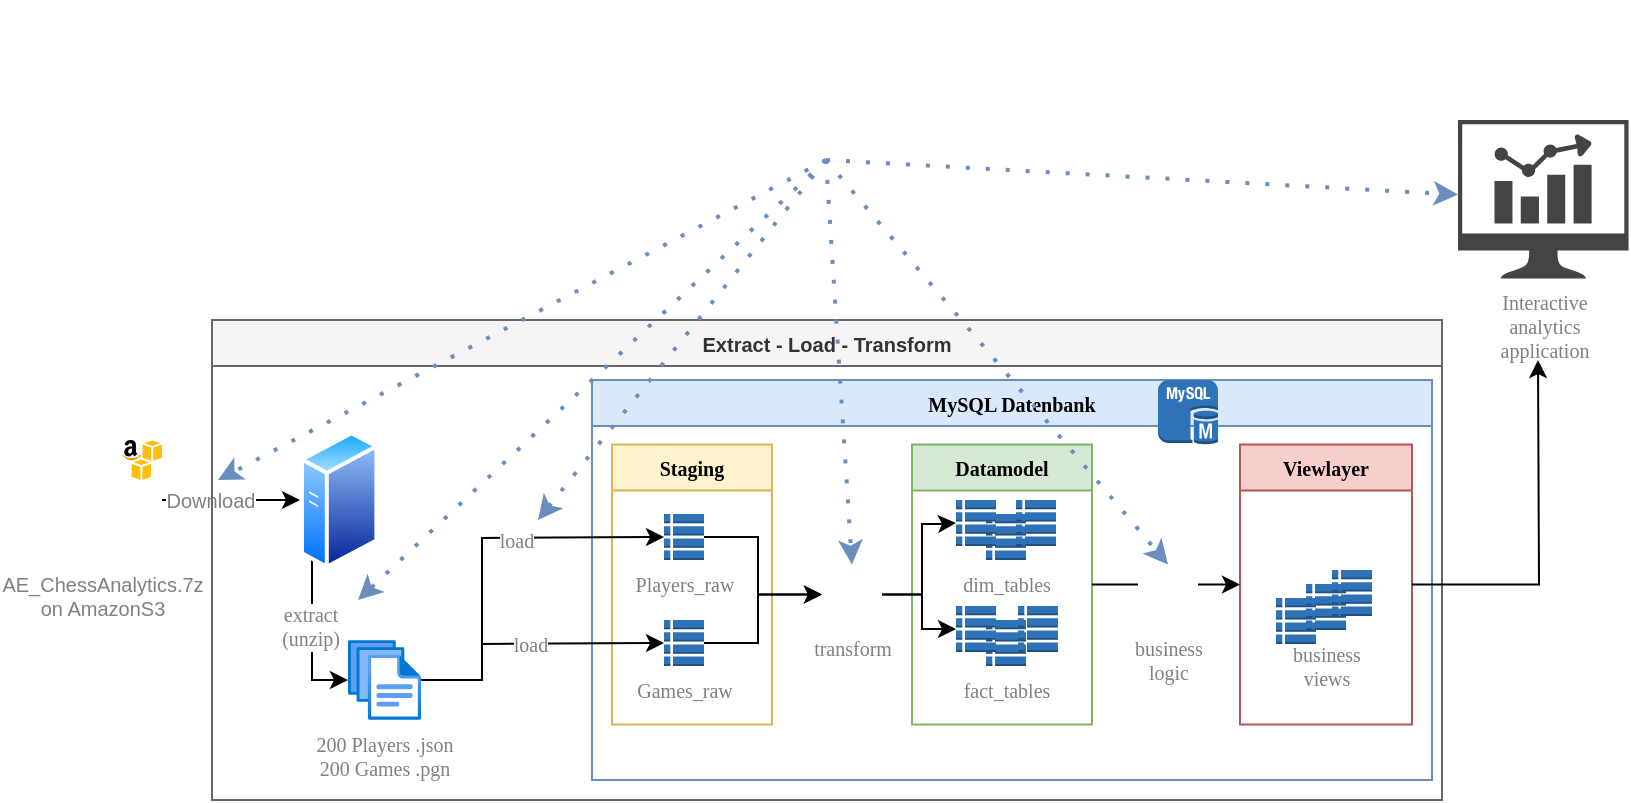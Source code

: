 <mxfile version="20.8.13" type="device"><diagram name="Seite-1" id="6GuAqMQ1DaozZZ9TovFF"><mxGraphModel dx="1195" dy="622" grid="1" gridSize="10" guides="1" tooltips="1" connect="1" arrows="1" fold="1" page="1" pageScale="1" pageWidth="827" pageHeight="1169" math="0" shadow="0"><root><mxCell id="0"/><mxCell id="1" parent="0"/><mxCell id="sethKRfnoqNw2Y0_vt0L-10" value="" style="edgeStyle=orthogonalEdgeStyle;rounded=0;orthogonalLoop=1;jettySize=auto;html=1;fontColor=#808080;" edge="1" parent="1" source="sethKRfnoqNw2Y0_vt0L-2" target="sethKRfnoqNw2Y0_vt0L-9"><mxGeometry relative="1" as="geometry"/></mxCell><mxCell id="sethKRfnoqNw2Y0_vt0L-11" value="Download" style="edgeLabel;html=1;align=center;verticalAlign=middle;resizable=0;points=[];fontColor=#808080;fontSize=10;" vertex="1" connectable="0" parent="sethKRfnoqNw2Y0_vt0L-10"><mxGeometry x="-0.309" relative="1" as="geometry"><mxPoint as="offset"/></mxGeometry></mxCell><mxCell id="sethKRfnoqNw2Y0_vt0L-2" value="&lt;div style=&quot;font-size: 10px;&quot;&gt;AE_ChessAnalytics.7z &lt;br style=&quot;font-size: 10px;&quot;&gt;&lt;/div&gt;&lt;div style=&quot;font-size: 10px;&quot;&gt;on AmazonS3&lt;br style=&quot;font-size: 10px;&quot;&gt;&lt;/div&gt;" style="shape=image;html=1;verticalAlign=top;verticalLabelPosition=bottom;labelBackgroundColor=#ffffff;imageAspect=0;aspect=fixed;image=https://cdn2.iconfinder.com/data/icons/crystalproject/128x128/mimetypes/zip.png;fontColor=#808080;fontSize=10;" vertex="1" parent="1"><mxGeometry x="22" y="330" width="60" height="60" as="geometry"/></mxCell><mxCell id="sethKRfnoqNw2Y0_vt0L-1" value="" style="dashed=0;outlineConnect=0;html=1;align=center;labelPosition=center;verticalLabelPosition=bottom;verticalAlign=top;shape=mxgraph.weblogos.aws_s3" vertex="1" parent="1"><mxGeometry x="62" y="330" width="20" height="20" as="geometry"/></mxCell><mxCell id="sethKRfnoqNw2Y0_vt0L-7" value="Extract - Load - Transform" style="swimlane;whiteSpace=wrap;html=1;fontColor=#333333;fontSize=10;fillColor=#f5f5f5;strokeColor=#666666;" vertex="1" parent="1"><mxGeometry x="107" y="270" width="615" height="240" as="geometry"/></mxCell><mxCell id="sethKRfnoqNw2Y0_vt0L-14" value="" style="edgeStyle=orthogonalEdgeStyle;rounded=0;orthogonalLoop=1;jettySize=auto;html=1;fontFamily=Tahoma;fontSize=11;fontColor=#808080;" edge="1" parent="sethKRfnoqNw2Y0_vt0L-7" source="sethKRfnoqNw2Y0_vt0L-9" target="sethKRfnoqNw2Y0_vt0L-13"><mxGeometry relative="1" as="geometry"><Array as="points"><mxPoint x="50" y="180"/></Array></mxGeometry></mxCell><mxCell id="sethKRfnoqNw2Y0_vt0L-15" value="&lt;div style=&quot;font-size: 10px;&quot;&gt;extract&lt;/div&gt;&lt;div style=&quot;font-size: 10px;&quot;&gt;(unzip)&lt;br style=&quot;font-size: 10px;&quot;&gt;&lt;/div&gt;" style="edgeLabel;html=1;align=center;verticalAlign=middle;resizable=0;points=[];fontSize=10;fontFamily=Tahoma;fontColor=#808080;" vertex="1" connectable="0" parent="sethKRfnoqNw2Y0_vt0L-14"><mxGeometry x="-0.084" y="-1" relative="1" as="geometry"><mxPoint as="offset"/></mxGeometry></mxCell><mxCell id="sethKRfnoqNw2Y0_vt0L-9" value="" style="aspect=fixed;perimeter=ellipsePerimeter;html=1;align=center;shadow=0;dashed=0;spacingTop=3;image;image=img/lib/active_directory/generic_server.svg;fontColor=#808080;" vertex="1" parent="sethKRfnoqNw2Y0_vt0L-7"><mxGeometry x="44" y="55" width="39.2" height="70" as="geometry"/></mxCell><mxCell id="sethKRfnoqNw2Y0_vt0L-13" value="&lt;div style=&quot;font-size: 10px;&quot;&gt;200 Players .json&lt;/div&gt;&lt;div style=&quot;font-size: 10px;&quot;&gt;200 Games .pgn&lt;/div&gt;" style="aspect=fixed;html=1;points=[];align=center;image;fontSize=10;image=img/lib/azure2/general/Files.svg;fontFamily=Tahoma;fontColor=#808080;" vertex="1" parent="sethKRfnoqNw2Y0_vt0L-7"><mxGeometry x="68" y="160" width="36.57" height="40" as="geometry"/></mxCell><mxCell id="sethKRfnoqNw2Y0_vt0L-17" value="MySQL Datenbank" style="swimlane;whiteSpace=wrap;html=1;fontFamily=Tahoma;fontSize=10;fillColor=#dae8fc;strokeColor=#6c8ebf;" vertex="1" parent="sethKRfnoqNw2Y0_vt0L-7"><mxGeometry x="190" y="30" width="420" height="200" as="geometry"/></mxCell><mxCell id="sethKRfnoqNw2Y0_vt0L-18" value="" style="outlineConnect=0;dashed=0;verticalLabelPosition=bottom;verticalAlign=top;align=center;html=1;shape=mxgraph.aws3.mysql_db_instance;fillColor=#2E73B8;gradientColor=none;fontFamily=Tahoma;fontSize=10;fontColor=#808080;" vertex="1" parent="sethKRfnoqNw2Y0_vt0L-17"><mxGeometry x="283" width="30" height="32.25" as="geometry"/></mxCell><mxCell id="sethKRfnoqNw2Y0_vt0L-19" value="Staging" style="swimlane;whiteSpace=wrap;html=1;fontFamily=Tahoma;fontSize=10;fillColor=#fff2cc;strokeColor=#d6b656;" vertex="1" parent="sethKRfnoqNw2Y0_vt0L-17"><mxGeometry x="10" y="32.25" width="80" height="140" as="geometry"/></mxCell><mxCell id="sethKRfnoqNw2Y0_vt0L-23" value="Players_raw" style="outlineConnect=0;dashed=0;verticalLabelPosition=bottom;verticalAlign=top;align=center;html=1;shape=mxgraph.aws3.table;fillColor=#2E73B8;gradientColor=none;fontFamily=Tahoma;fontSize=10;fontColor=#808080;" vertex="1" parent="sethKRfnoqNw2Y0_vt0L-19"><mxGeometry x="26" y="34.75" width="20" height="23" as="geometry"/></mxCell><mxCell id="sethKRfnoqNw2Y0_vt0L-24" value="Games_raw" style="outlineConnect=0;dashed=0;verticalLabelPosition=bottom;verticalAlign=top;align=center;html=1;shape=mxgraph.aws3.table;fillColor=#2E73B8;gradientColor=none;fontFamily=Tahoma;fontSize=10;fontColor=#808080;" vertex="1" parent="sethKRfnoqNw2Y0_vt0L-19"><mxGeometry x="26" y="87.75" width="20" height="23" as="geometry"/></mxCell><mxCell id="sethKRfnoqNw2Y0_vt0L-20" value="Datamodel" style="swimlane;whiteSpace=wrap;html=1;fontFamily=Tahoma;fontSize=10;fillColor=#d5e8d4;strokeColor=#82b366;" vertex="1" parent="sethKRfnoqNw2Y0_vt0L-17"><mxGeometry x="160" y="32.25" width="90" height="140" as="geometry"/></mxCell><mxCell id="sethKRfnoqNw2Y0_vt0L-38" value="dim_tables" style="outlineConnect=0;dashed=0;verticalLabelPosition=bottom;verticalAlign=top;align=center;html=1;shape=mxgraph.aws3.table;fillColor=#2E73B8;gradientColor=none;fontFamily=Tahoma;fontSize=10;fontColor=#808080;" vertex="1" parent="sethKRfnoqNw2Y0_vt0L-20"><mxGeometry x="37" y="34.75" width="20" height="23" as="geometry"/></mxCell><mxCell id="sethKRfnoqNw2Y0_vt0L-39" value="&lt;div&gt;&lt;br&gt;&lt;/div&gt;" style="outlineConnect=0;dashed=0;verticalLabelPosition=bottom;verticalAlign=top;align=center;html=1;shape=mxgraph.aws3.table;fillColor=#2E73B8;gradientColor=none;fontFamily=Tahoma;fontSize=10;fontColor=#808080;" vertex="1" parent="sethKRfnoqNw2Y0_vt0L-20"><mxGeometry x="52" y="27.75" width="20" height="23" as="geometry"/></mxCell><mxCell id="sethKRfnoqNw2Y0_vt0L-40" value="&lt;div&gt;&lt;br&gt;&lt;/div&gt;" style="outlineConnect=0;dashed=0;verticalLabelPosition=bottom;verticalAlign=top;align=center;html=1;shape=mxgraph.aws3.table;fillColor=#2E73B8;gradientColor=none;fontFamily=Tahoma;fontSize=10;fontColor=#808080;" vertex="1" parent="sethKRfnoqNw2Y0_vt0L-20"><mxGeometry x="22" y="27.75" width="20" height="23" as="geometry"/></mxCell><mxCell id="sethKRfnoqNw2Y0_vt0L-41" value="fact_tables" style="outlineConnect=0;dashed=0;verticalLabelPosition=bottom;verticalAlign=top;align=center;html=1;shape=mxgraph.aws3.table;fillColor=#2E73B8;gradientColor=none;fontFamily=Tahoma;fontSize=10;fontColor=#808080;" vertex="1" parent="sethKRfnoqNw2Y0_vt0L-20"><mxGeometry x="37" y="87.75" width="20" height="23" as="geometry"/></mxCell><mxCell id="sethKRfnoqNw2Y0_vt0L-21" value="Viewlayer" style="swimlane;whiteSpace=wrap;html=1;fontFamily=Tahoma;fontSize=10;fillColor=#f8cecc;strokeColor=#b85450;" vertex="1" parent="sethKRfnoqNw2Y0_vt0L-17"><mxGeometry x="324" y="32.25" width="86" height="140" as="geometry"/></mxCell><mxCell id="sethKRfnoqNw2Y0_vt0L-54" value="&lt;div&gt;&lt;br&gt;&lt;/div&gt;" style="outlineConnect=0;dashed=0;verticalLabelPosition=bottom;verticalAlign=top;align=center;html=1;shape=mxgraph.aws3.table;fillColor=#2E73B8;gradientColor=none;fontFamily=Tahoma;fontSize=10;fontColor=#808080;" vertex="1" parent="sethKRfnoqNw2Y0_vt0L-21"><mxGeometry x="18" y="76.75" width="20" height="23" as="geometry"/></mxCell><mxCell id="sethKRfnoqNw2Y0_vt0L-53" value="&lt;div&gt;business&lt;/div&gt;&lt;div&gt;views&lt;/div&gt;" style="outlineConnect=0;dashed=0;verticalLabelPosition=bottom;verticalAlign=top;align=center;html=1;shape=mxgraph.aws3.table;fillColor=#2E73B8;gradientColor=none;fontFamily=Tahoma;fontSize=10;fontColor=#808080;" vertex="1" parent="sethKRfnoqNw2Y0_vt0L-21"><mxGeometry x="33" y="69.75" width="20" height="23" as="geometry"/></mxCell><mxCell id="sethKRfnoqNw2Y0_vt0L-51" value="" style="shape=image;html=1;verticalAlign=top;verticalLabelPosition=bottom;labelBackgroundColor=#ffffff;imageAspect=0;aspect=fixed;image=https://cdn3.iconfinder.com/data/icons/bloggin/48/views.png;fontFamily=Tahoma;fontSize=10;fontColor=#808080;" vertex="1" parent="sethKRfnoqNw2Y0_vt0L-21"><mxGeometry x="18" y="60" width="20" height="20" as="geometry"/></mxCell><mxCell id="sethKRfnoqNw2Y0_vt0L-32" value="transform" style="shape=image;html=1;verticalAlign=top;verticalLabelPosition=bottom;labelBackgroundColor=#ffffff;imageAspect=0;aspect=fixed;image=https://cdn4.iconfinder.com/data/icons/bold-purple-free-samples/32/Arrows_Refresh_Replace_Round_Circle-128.png;fontFamily=Tahoma;fontSize=10;fontColor=#808080;imageBackground=default;" vertex="1" parent="sethKRfnoqNw2Y0_vt0L-17"><mxGeometry x="115" y="92.25" width="30" height="30" as="geometry"/></mxCell><mxCell id="sethKRfnoqNw2Y0_vt0L-36" value="" style="edgeStyle=orthogonalEdgeStyle;rounded=0;orthogonalLoop=1;jettySize=auto;html=1;fontFamily=Tahoma;fontSize=10;fontColor=#808080;entryX=0;entryY=0.5;entryDx=0;entryDy=0;" edge="1" parent="sethKRfnoqNw2Y0_vt0L-17" source="sethKRfnoqNw2Y0_vt0L-23" target="sethKRfnoqNw2Y0_vt0L-32"><mxGeometry relative="1" as="geometry"><Array as="points"><mxPoint x="83" y="79"/><mxPoint x="83" y="107"/></Array></mxGeometry></mxCell><mxCell id="sethKRfnoqNw2Y0_vt0L-37" value="" style="edgeStyle=orthogonalEdgeStyle;rounded=0;orthogonalLoop=1;jettySize=auto;html=1;fontFamily=Tahoma;fontSize=10;fontColor=#808080;entryX=0;entryY=0.5;entryDx=0;entryDy=0;" edge="1" parent="sethKRfnoqNw2Y0_vt0L-17" source="sethKRfnoqNw2Y0_vt0L-24" target="sethKRfnoqNw2Y0_vt0L-32"><mxGeometry relative="1" as="geometry"><Array as="points"><mxPoint x="83" y="132"/><mxPoint x="83" y="107"/></Array></mxGeometry></mxCell><mxCell id="sethKRfnoqNw2Y0_vt0L-48" value="" style="edgeStyle=orthogonalEdgeStyle;rounded=0;orthogonalLoop=1;jettySize=auto;html=1;fontFamily=Tahoma;fontSize=10;fontColor=#808080;entryX=0;entryY=0.5;entryDx=0;entryDy=0;entryPerimeter=0;" edge="1" parent="sethKRfnoqNw2Y0_vt0L-17" source="sethKRfnoqNw2Y0_vt0L-32" target="sethKRfnoqNw2Y0_vt0L-40"><mxGeometry relative="1" as="geometry"><Array as="points"><mxPoint x="165" y="107"/><mxPoint x="165" y="72"/><mxPoint x="173" y="72"/></Array></mxGeometry></mxCell><mxCell id="sethKRfnoqNw2Y0_vt0L-56" value="" style="edgeStyle=orthogonalEdgeStyle;rounded=0;orthogonalLoop=1;jettySize=auto;html=1;fontFamily=Tahoma;fontSize=10;fontColor=#808080;entryX=0;entryY=0.5;entryDx=0;entryDy=0;" edge="1" parent="sethKRfnoqNw2Y0_vt0L-17" source="sethKRfnoqNw2Y0_vt0L-20" target="sethKRfnoqNw2Y0_vt0L-21"><mxGeometry relative="1" as="geometry"/></mxCell><mxCell id="sethKRfnoqNw2Y0_vt0L-50" value="&lt;div&gt;business&lt;/div&gt;&lt;div&gt;logic&lt;br&gt;&lt;/div&gt;" style="shape=image;html=1;verticalAlign=top;verticalLabelPosition=bottom;labelBackgroundColor=#ffffff;imageAspect=0;aspect=fixed;image=https://cdn4.iconfinder.com/data/icons/bold-purple-free-samples/32/Arrows_Refresh_Replace_Round_Circle-128.png;fontFamily=Tahoma;fontSize=10;fontColor=#808080;imageBackground=default;" vertex="1" parent="sethKRfnoqNw2Y0_vt0L-17"><mxGeometry x="273" y="92.25" width="30" height="30" as="geometry"/></mxCell><mxCell id="sethKRfnoqNw2Y0_vt0L-26" value="" style="endArrow=classic;html=1;rounded=0;fontFamily=Tahoma;fontSize=10;fontColor=#808080;entryX=0;entryY=0.5;entryDx=0;entryDy=0;entryPerimeter=0;" edge="1" parent="sethKRfnoqNw2Y0_vt0L-7" source="sethKRfnoqNw2Y0_vt0L-13" target="sethKRfnoqNw2Y0_vt0L-23"><mxGeometry width="50" height="50" relative="1" as="geometry"><mxPoint x="85" y="80" as="sourcePoint"/><mxPoint x="135" y="30" as="targetPoint"/><Array as="points"><mxPoint x="135" y="180"/><mxPoint x="135" y="109"/></Array></mxGeometry></mxCell><mxCell id="sethKRfnoqNw2Y0_vt0L-34" value="load" style="edgeLabel;html=1;align=center;verticalAlign=middle;resizable=0;points=[];fontSize=10;fontFamily=Tahoma;fontColor=#808080;" vertex="1" connectable="0" parent="sethKRfnoqNw2Y0_vt0L-26"><mxGeometry x="0.231" y="-1" relative="1" as="geometry"><mxPoint as="offset"/></mxGeometry></mxCell><mxCell id="sethKRfnoqNw2Y0_vt0L-27" value="" style="endArrow=classic;html=1;rounded=0;fontFamily=Tahoma;fontSize=10;fontColor=#808080;entryX=0;entryY=0.5;entryDx=0;entryDy=0;entryPerimeter=0;" edge="1" parent="1" target="sethKRfnoqNw2Y0_vt0L-24"><mxGeometry width="50" height="50" relative="1" as="geometry"><mxPoint x="212" y="450" as="sourcePoint"/><mxPoint x="352" y="388.5" as="targetPoint"/><Array as="points"><mxPoint x="242" y="450"/><mxPoint x="242" y="432"/></Array></mxGeometry></mxCell><mxCell id="sethKRfnoqNw2Y0_vt0L-35" value="load" style="edgeLabel;html=1;align=center;verticalAlign=middle;resizable=0;points=[];fontSize=10;fontFamily=Tahoma;fontColor=#808080;" vertex="1" connectable="0" parent="sethKRfnoqNw2Y0_vt0L-27"><mxGeometry x="0.032" relative="1" as="geometry"><mxPoint as="offset"/></mxGeometry></mxCell><mxCell id="sethKRfnoqNw2Y0_vt0L-44" value="&lt;div&gt;&lt;br&gt;&lt;/div&gt;" style="outlineConnect=0;dashed=0;verticalLabelPosition=bottom;verticalAlign=top;align=center;html=1;shape=mxgraph.aws3.table;fillColor=#2E73B8;gradientColor=none;fontFamily=Tahoma;fontSize=10;fontColor=#808080;" vertex="1" parent="1"><mxGeometry x="510" y="413" width="20" height="23" as="geometry"/></mxCell><mxCell id="sethKRfnoqNw2Y0_vt0L-46" value="&lt;div&gt;&lt;br&gt;&lt;/div&gt;" style="outlineConnect=0;dashed=0;verticalLabelPosition=bottom;verticalAlign=top;align=center;html=1;shape=mxgraph.aws3.table;fillColor=#2E73B8;gradientColor=none;fontFamily=Tahoma;fontSize=10;fontColor=#808080;" vertex="1" parent="1"><mxGeometry x="479" y="413" width="20" height="23" as="geometry"/></mxCell><mxCell id="sethKRfnoqNw2Y0_vt0L-49" style="edgeStyle=orthogonalEdgeStyle;rounded=0;orthogonalLoop=1;jettySize=auto;html=1;fontFamily=Tahoma;fontSize=10;fontColor=#808080;" edge="1" parent="1" source="sethKRfnoqNw2Y0_vt0L-32" target="sethKRfnoqNw2Y0_vt0L-46"><mxGeometry relative="1" as="geometry"/></mxCell><mxCell id="sethKRfnoqNw2Y0_vt0L-57" value="" style="shape=image;html=1;verticalAlign=top;verticalLabelPosition=bottom;labelBackgroundColor=#ffffff;imageAspect=0;aspect=fixed;image=https://cdn0.iconfinder.com/data/icons/long-shadow-web-icons/512/python-128.png;fontFamily=Tahoma;fontSize=10;fontColor=#808080;" vertex="1" parent="1"><mxGeometry x="374" y="110" width="80" height="80" as="geometry"/></mxCell><mxCell id="sethKRfnoqNw2Y0_vt0L-58" value="" style="endArrow=classic;html=1;rounded=0;fontFamily=Tahoma;fontSize=10;fontColor=#808080;exitX=0.5;exitY=1;exitDx=0;exitDy=0;fillColor=#dae8fc;strokeColor=#6c8ebf;strokeWidth=2;dashed=1;dashPattern=1 4;" edge="1" parent="1" source="sethKRfnoqNw2Y0_vt0L-57"><mxGeometry width="50" height="50" relative="1" as="geometry"><mxPoint x="270" y="340" as="sourcePoint"/><mxPoint x="110" y="350" as="targetPoint"/></mxGeometry></mxCell><mxCell id="sethKRfnoqNw2Y0_vt0L-59" value="" style="endArrow=classic;html=1;rounded=0;fontFamily=Tahoma;fontSize=10;fontColor=#808080;exitX=0.5;exitY=1;exitDx=0;exitDy=0;fillColor=#dae8fc;strokeColor=#6c8ebf;strokeWidth=2;dashed=1;dashPattern=1 4;" edge="1" parent="1" source="sethKRfnoqNw2Y0_vt0L-57"><mxGeometry width="50" height="50" relative="1" as="geometry"><mxPoint x="270" y="340" as="sourcePoint"/><mxPoint x="180" y="410" as="targetPoint"/></mxGeometry></mxCell><mxCell id="sethKRfnoqNw2Y0_vt0L-60" value="" style="endArrow=classic;html=1;rounded=0;fontFamily=Tahoma;fontSize=10;fontColor=#808080;exitX=0.5;exitY=1;exitDx=0;exitDy=0;fillColor=#dae8fc;strokeColor=#6c8ebf;strokeWidth=2;dashed=1;dashPattern=1 4;" edge="1" parent="1" source="sethKRfnoqNw2Y0_vt0L-57"><mxGeometry width="50" height="50" relative="1" as="geometry"><mxPoint x="270" y="340" as="sourcePoint"/><mxPoint x="270" y="370" as="targetPoint"/></mxGeometry></mxCell><mxCell id="sethKRfnoqNw2Y0_vt0L-55" value="&lt;div&gt;&lt;br&gt;&lt;/div&gt;" style="outlineConnect=0;dashed=0;verticalLabelPosition=bottom;verticalAlign=top;align=center;html=1;shape=mxgraph.aws3.table;fillColor=#2E73B8;gradientColor=none;fontFamily=Tahoma;fontSize=10;fontColor=#808080;" vertex="1" parent="1"><mxGeometry x="667" y="395" width="20" height="23" as="geometry"/></mxCell><mxCell id="sethKRfnoqNw2Y0_vt0L-61" value="" style="endArrow=classic;html=1;rounded=0;fontFamily=Tahoma;fontSize=10;fontColor=#808080;exitX=0.5;exitY=1;exitDx=0;exitDy=0;entryX=0.5;entryY=0;entryDx=0;entryDy=0;fillColor=#dae8fc;strokeColor=#6c8ebf;strokeWidth=2;dashed=1;dashPattern=1 4;" edge="1" parent="1" source="sethKRfnoqNw2Y0_vt0L-57" target="sethKRfnoqNw2Y0_vt0L-32"><mxGeometry width="50" height="50" relative="1" as="geometry"><mxPoint x="270" y="340" as="sourcePoint"/><mxPoint x="320" y="290" as="targetPoint"/></mxGeometry></mxCell><mxCell id="sethKRfnoqNw2Y0_vt0L-62" value="" style="endArrow=classic;html=1;rounded=0;fontFamily=Tahoma;fontSize=10;fontColor=#808080;exitX=0.5;exitY=1;exitDx=0;exitDy=0;entryX=0.5;entryY=0;entryDx=0;entryDy=0;fillColor=#dae8fc;strokeColor=#6c8ebf;strokeWidth=2;dashed=1;dashPattern=1 4;" edge="1" parent="1" source="sethKRfnoqNw2Y0_vt0L-57" target="sethKRfnoqNw2Y0_vt0L-50"><mxGeometry width="50" height="50" relative="1" as="geometry"><mxPoint x="270" y="340" as="sourcePoint"/><mxPoint x="320" y="290" as="targetPoint"/></mxGeometry></mxCell><mxCell id="sethKRfnoqNw2Y0_vt0L-63" value="&lt;div&gt;Interactive&lt;/div&gt;&lt;div&gt;analytics&lt;/div&gt;&lt;div&gt;application&lt;br&gt;&lt;/div&gt;" style="sketch=0;pointerEvents=1;shadow=0;dashed=0;html=1;strokeColor=none;fillColor=#434445;aspect=fixed;labelPosition=center;verticalLabelPosition=bottom;verticalAlign=top;align=center;outlineConnect=0;shape=mxgraph.vvd.nsx_dashboard;fontFamily=Tahoma;fontSize=10;fontColor=#808080;" vertex="1" parent="1"><mxGeometry x="730" y="170" width="85.27" height="79.3" as="geometry"/></mxCell><mxCell id="sethKRfnoqNw2Y0_vt0L-64" style="edgeStyle=orthogonalEdgeStyle;rounded=0;orthogonalLoop=1;jettySize=auto;html=1;strokeWidth=1;fontFamily=Tahoma;fontSize=10;fontColor=#808080;" edge="1" parent="1" source="sethKRfnoqNw2Y0_vt0L-21"><mxGeometry relative="1" as="geometry"><mxPoint x="770" y="290" as="targetPoint"/></mxGeometry></mxCell><mxCell id="sethKRfnoqNw2Y0_vt0L-65" value="" style="endArrow=classic;html=1;rounded=0;fontFamily=Tahoma;fontSize=10;fontColor=#808080;exitX=0.5;exitY=1;exitDx=0;exitDy=0;fillColor=#dae8fc;strokeColor=#6c8ebf;strokeWidth=2;dashed=1;dashPattern=1 4;" edge="1" parent="1" source="sethKRfnoqNw2Y0_vt0L-57" target="sethKRfnoqNw2Y0_vt0L-63"><mxGeometry width="50" height="50" relative="1" as="geometry"><mxPoint x="488" y="170" as="sourcePoint"/><mxPoint x="595" y="402.25" as="targetPoint"/></mxGeometry></mxCell></root></mxGraphModel></diagram></mxfile>